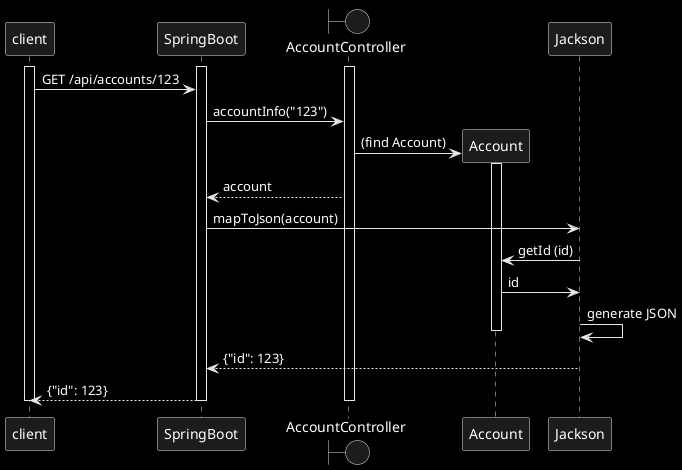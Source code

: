 @startuml
skinparam monochrome reverse
skinparam shadowing false

participant client
activate client
activate SpringBoot
boundary AccountController
activate AccountController

client -> SpringBoot: GET /api/accounts/123

SpringBoot -> AccountController: accountInfo("123")
create Account
AccountController -> Account: (find Account)
activate Account

AccountController --> SpringBoot: account
SpringBoot -> Jackson: mapToJson(account)
Jackson -> Account: getId (id)
Account -> Jackson: id
Jackson -> Jackson: generate JSON
deactivate Account
Jackson --> SpringBoot: {"id": 123}

SpringBoot --> client: {"id": 123}
deactivate AccountController
deactivate SpringBoot
deactivate client
@enduml